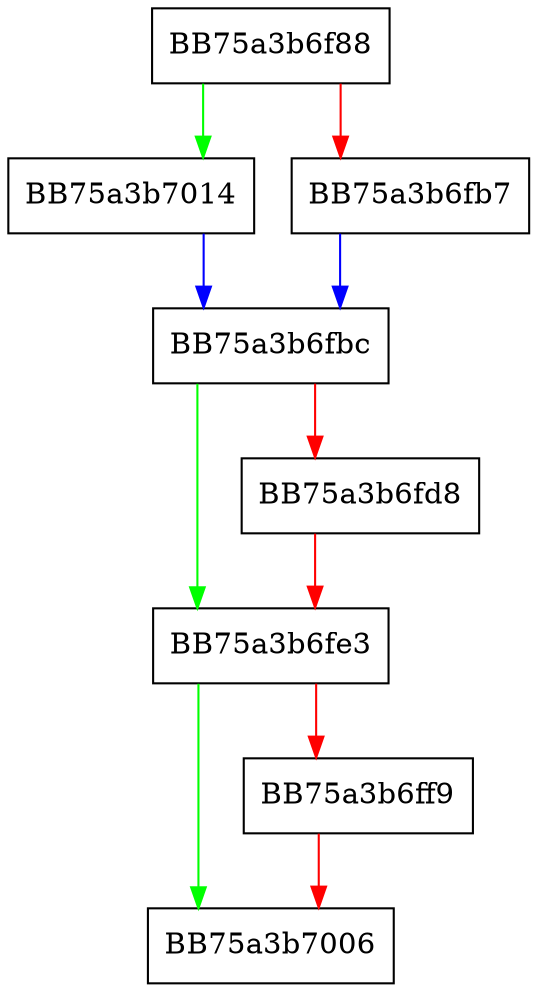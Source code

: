digraph put {
  node [shape="box"];
  graph [splines=ortho];
  BB75a3b6f88 -> BB75a3b7014 [color="green"];
  BB75a3b6f88 -> BB75a3b6fb7 [color="red"];
  BB75a3b6fb7 -> BB75a3b6fbc [color="blue"];
  BB75a3b6fbc -> BB75a3b6fe3 [color="green"];
  BB75a3b6fbc -> BB75a3b6fd8 [color="red"];
  BB75a3b6fd8 -> BB75a3b6fe3 [color="red"];
  BB75a3b6fe3 -> BB75a3b7006 [color="green"];
  BB75a3b6fe3 -> BB75a3b6ff9 [color="red"];
  BB75a3b6ff9 -> BB75a3b7006 [color="red"];
  BB75a3b7014 -> BB75a3b6fbc [color="blue"];
}